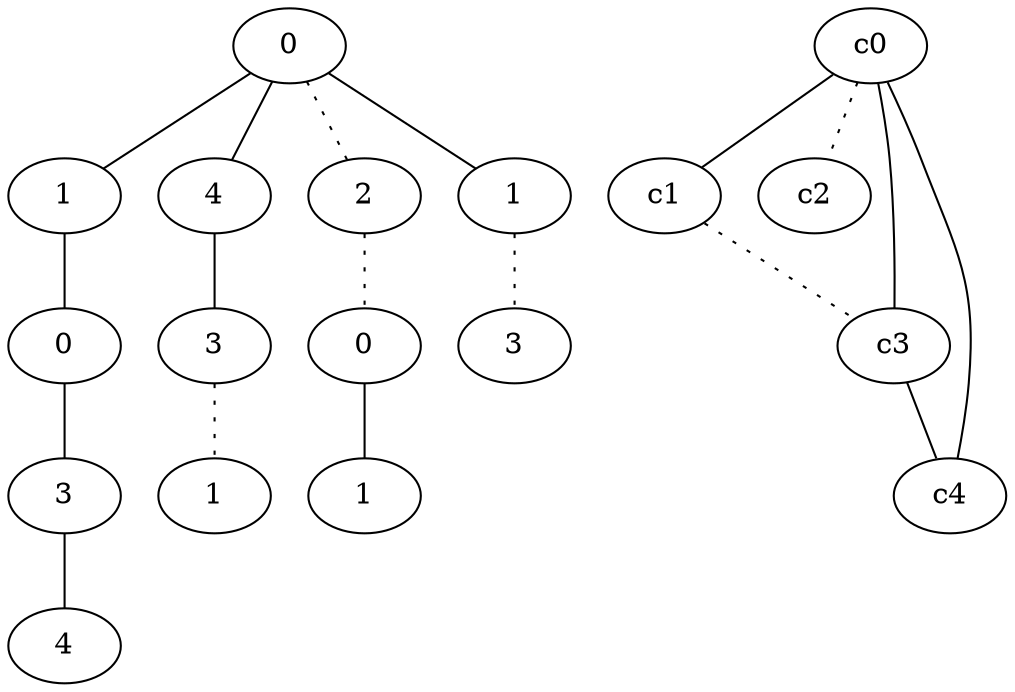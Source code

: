 graph {
a0[label=0];
a1[label=1];
a2[label=0];
a3[label=3];
a4[label=4];
a5[label=4];
a6[label=3];
a7[label=1];
a8[label=2];
a9[label=0];
a10[label=1];
a11[label=1];
a12[label=3];
a0 -- a1;
a0 -- a5;
a0 -- a8 [style=dotted];
a0 -- a11;
a1 -- a2;
a2 -- a3;
a3 -- a4;
a5 -- a6;
a6 -- a7 [style=dotted];
a8 -- a9 [style=dotted];
a9 -- a10;
a11 -- a12 [style=dotted];
c0 -- c1;
c0 -- c2 [style=dotted];
c0 -- c3;
c0 -- c4;
c1 -- c3 [style=dotted];
c3 -- c4;
}
